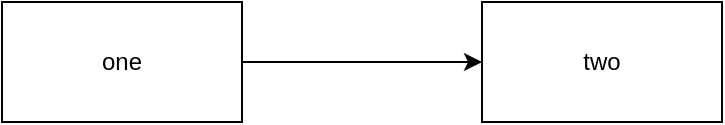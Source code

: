<mxfile version="13.9.7" type="github">
  <diagram id="rgb0PvBgHcKjhMLCmZT0" name="Page-1">
    <mxGraphModel dx="1323" dy="1085" grid="1" gridSize="10" guides="1" tooltips="1" connect="1" arrows="1" fold="1" page="1" pageScale="1" pageWidth="827" pageHeight="1169" math="0" shadow="0">
      <root>
        <mxCell id="0" />
        <mxCell id="1" parent="0" />
        <mxCell id="6Ux4PTWEZd8ewe7cHTty-1" style="edgeStyle=orthogonalEdgeStyle;rounded=0;orthogonalLoop=1;jettySize=auto;html=1;exitX=1;exitY=0.5;exitDx=0;exitDy=0;" edge="1" parent="1" source="6Ux4PTWEZd8ewe7cHTty-2" target="6Ux4PTWEZd8ewe7cHTty-3">
          <mxGeometry relative="1" as="geometry" />
        </mxCell>
        <mxCell id="6Ux4PTWEZd8ewe7cHTty-2" value="one" style="rounded=0;whiteSpace=wrap;html=1;" vertex="1" parent="1">
          <mxGeometry x="140" y="300" width="120" height="60" as="geometry" />
        </mxCell>
        <mxCell id="6Ux4PTWEZd8ewe7cHTty-3" value="two" style="rounded=0;whiteSpace=wrap;html=1;" vertex="1" parent="1">
          <mxGeometry x="380" y="300" width="120" height="60" as="geometry" />
        </mxCell>
      </root>
    </mxGraphModel>
  </diagram>
</mxfile>
